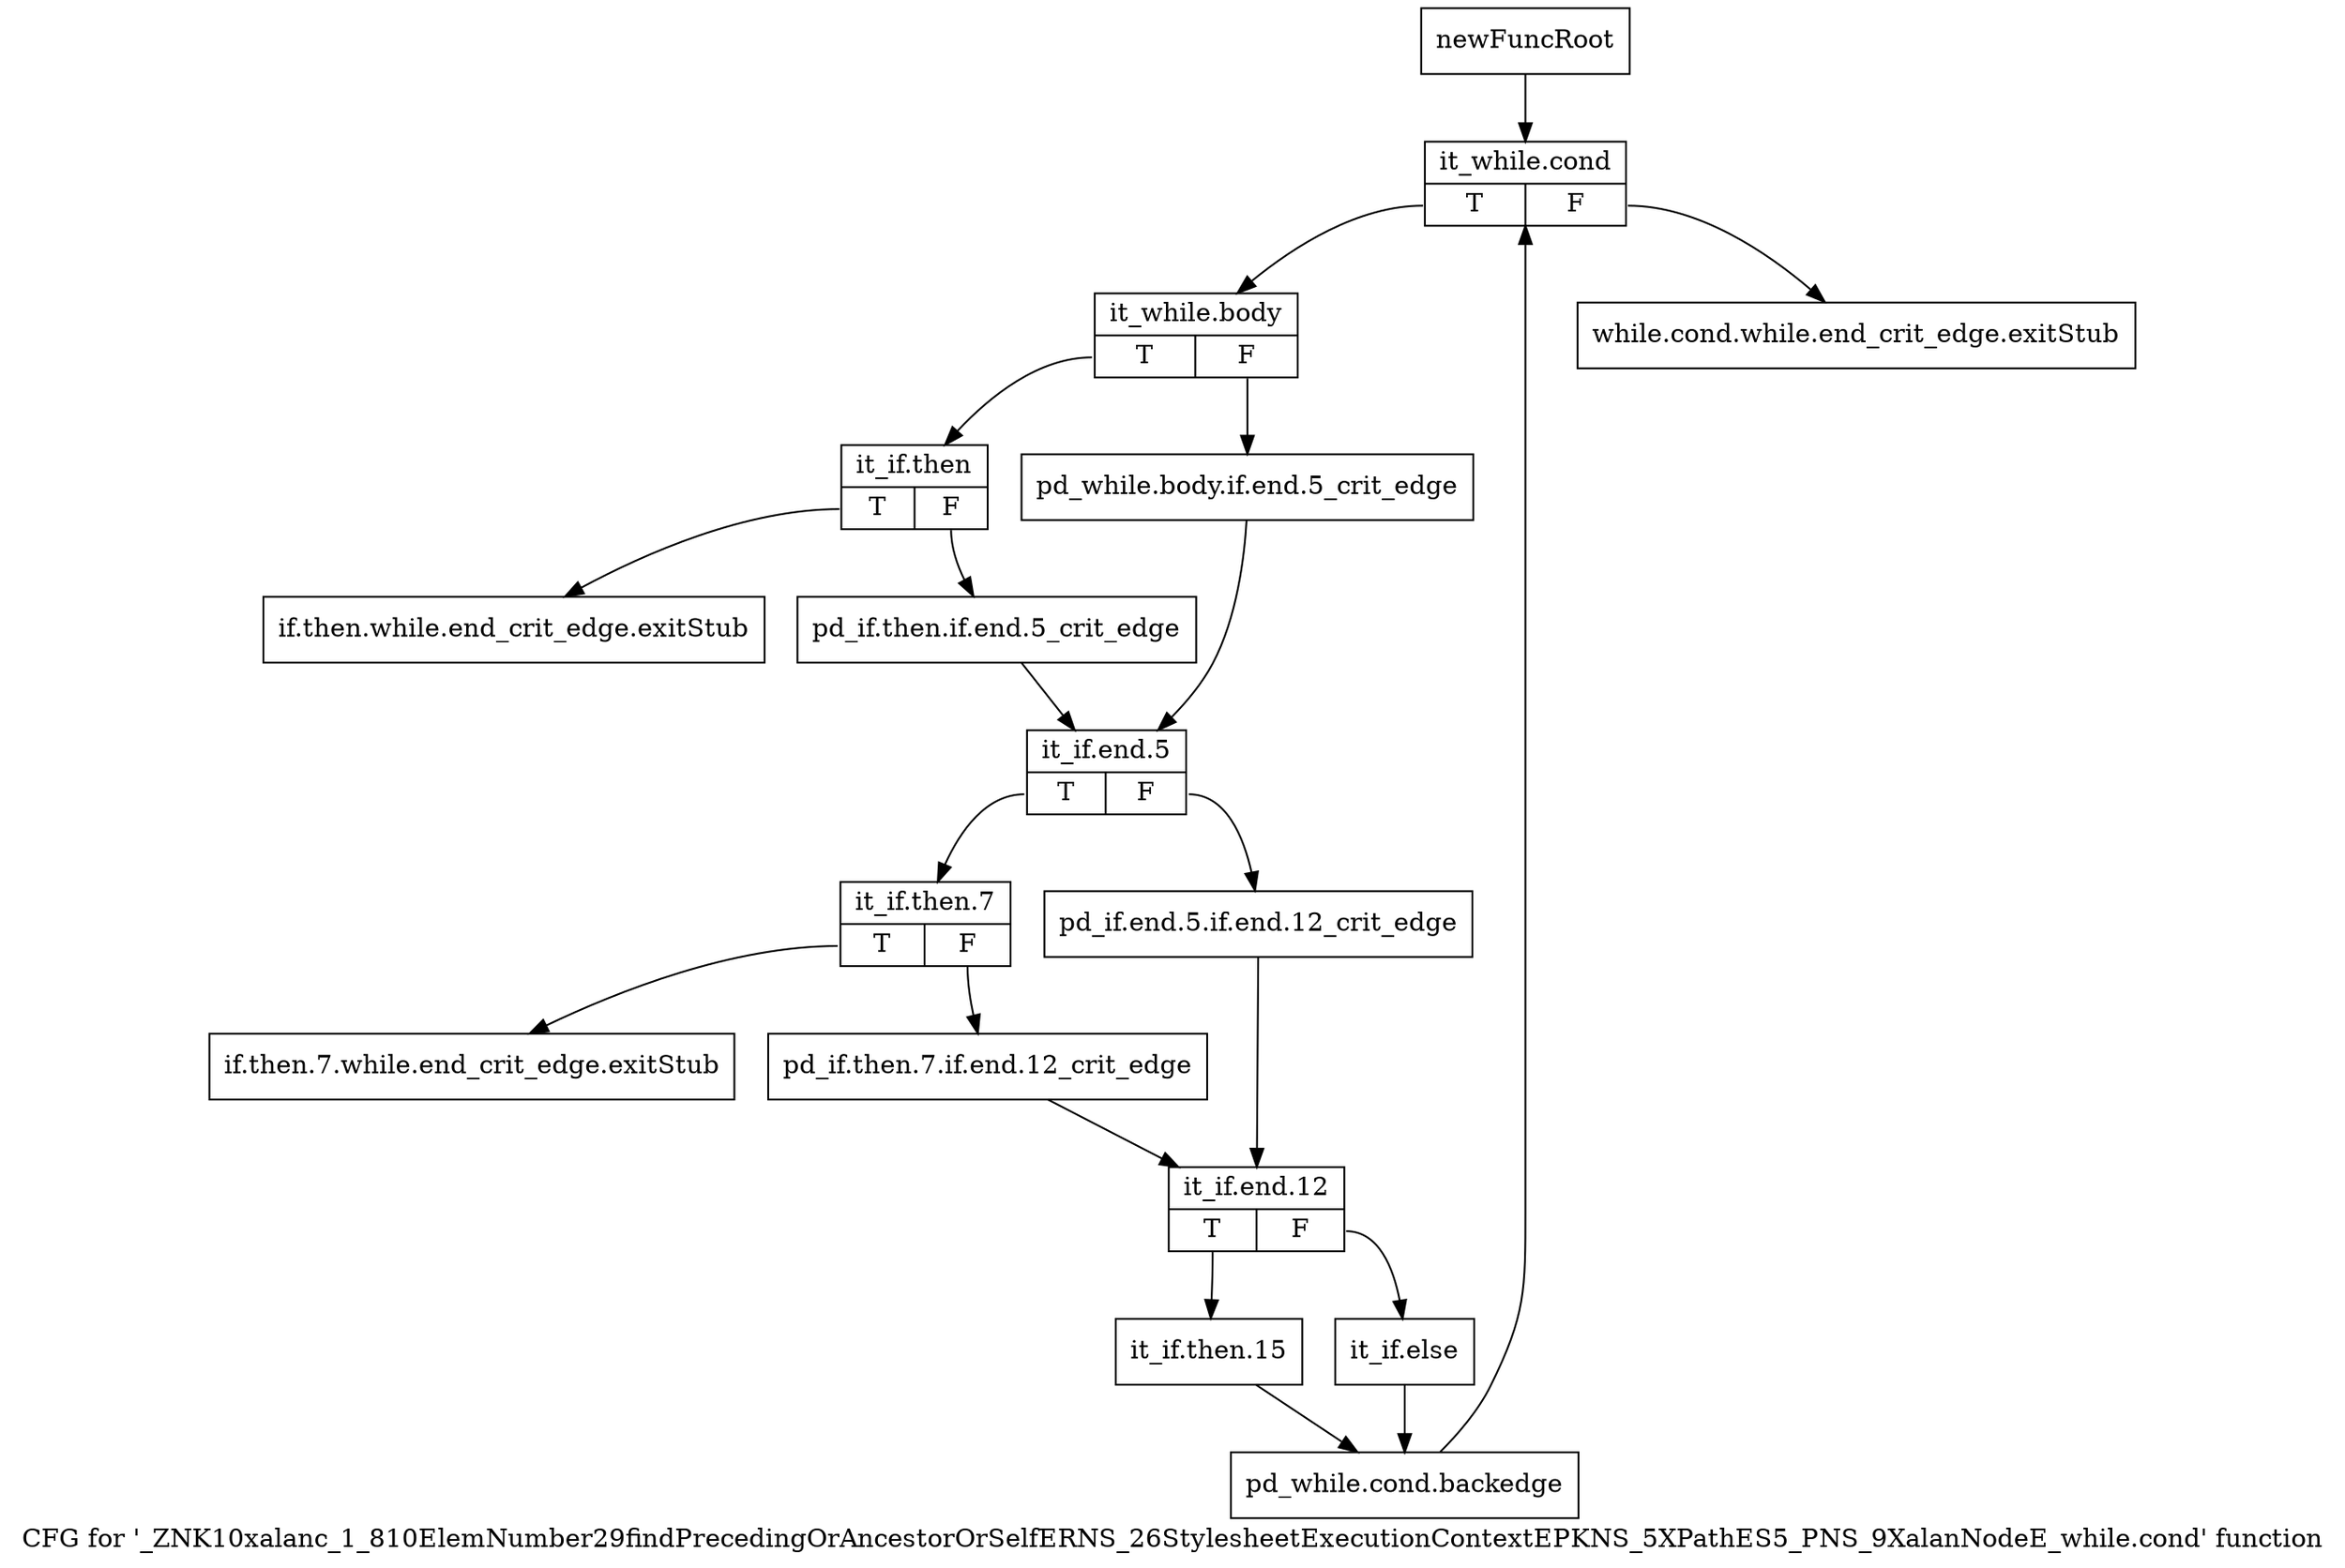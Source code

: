 digraph "CFG for '_ZNK10xalanc_1_810ElemNumber29findPrecedingOrAncestorOrSelfERNS_26StylesheetExecutionContextEPKNS_5XPathES5_PNS_9XalanNodeE_while.cond' function" {
	label="CFG for '_ZNK10xalanc_1_810ElemNumber29findPrecedingOrAncestorOrSelfERNS_26StylesheetExecutionContextEPKNS_5XPathES5_PNS_9XalanNodeE_while.cond' function";

	Node0x9f2d6d0 [shape=record,label="{newFuncRoot}"];
	Node0x9f2d6d0 -> Node0x9f2d810;
	Node0x9f2d720 [shape=record,label="{while.cond.while.end_crit_edge.exitStub}"];
	Node0x9f2d770 [shape=record,label="{if.then.while.end_crit_edge.exitStub}"];
	Node0x9f2d7c0 [shape=record,label="{if.then.7.while.end_crit_edge.exitStub}"];
	Node0x9f2d810 [shape=record,label="{it_while.cond|{<s0>T|<s1>F}}"];
	Node0x9f2d810:s0 -> Node0x9f2d860;
	Node0x9f2d810:s1 -> Node0x9f2d720;
	Node0x9f2d860 [shape=record,label="{it_while.body|{<s0>T|<s1>F}}"];
	Node0x9f2d860:s0 -> Node0x9f2d900;
	Node0x9f2d860:s1 -> Node0x9f2d8b0;
	Node0x9f2d8b0 [shape=record,label="{pd_while.body.if.end.5_crit_edge}"];
	Node0x9f2d8b0 -> Node0x9f2d9a0;
	Node0x9f2d900 [shape=record,label="{it_if.then|{<s0>T|<s1>F}}"];
	Node0x9f2d900:s0 -> Node0x9f2d770;
	Node0x9f2d900:s1 -> Node0x9f2d950;
	Node0x9f2d950 [shape=record,label="{pd_if.then.if.end.5_crit_edge}"];
	Node0x9f2d950 -> Node0x9f2d9a0;
	Node0x9f2d9a0 [shape=record,label="{it_if.end.5|{<s0>T|<s1>F}}"];
	Node0x9f2d9a0:s0 -> Node0x9f2da40;
	Node0x9f2d9a0:s1 -> Node0x9f2d9f0;
	Node0x9f2d9f0 [shape=record,label="{pd_if.end.5.if.end.12_crit_edge}"];
	Node0x9f2d9f0 -> Node0x9f2dae0;
	Node0x9f2da40 [shape=record,label="{it_if.then.7|{<s0>T|<s1>F}}"];
	Node0x9f2da40:s0 -> Node0x9f2d7c0;
	Node0x9f2da40:s1 -> Node0x9f2da90;
	Node0x9f2da90 [shape=record,label="{pd_if.then.7.if.end.12_crit_edge}"];
	Node0x9f2da90 -> Node0x9f2dae0;
	Node0x9f2dae0 [shape=record,label="{it_if.end.12|{<s0>T|<s1>F}}"];
	Node0x9f2dae0:s0 -> Node0x9f2db80;
	Node0x9f2dae0:s1 -> Node0x9f2db30;
	Node0x9f2db30 [shape=record,label="{it_if.else}"];
	Node0x9f2db30 -> Node0x9f2dbd0;
	Node0x9f2db80 [shape=record,label="{it_if.then.15}"];
	Node0x9f2db80 -> Node0x9f2dbd0;
	Node0x9f2dbd0 [shape=record,label="{pd_while.cond.backedge}"];
	Node0x9f2dbd0 -> Node0x9f2d810;
}
